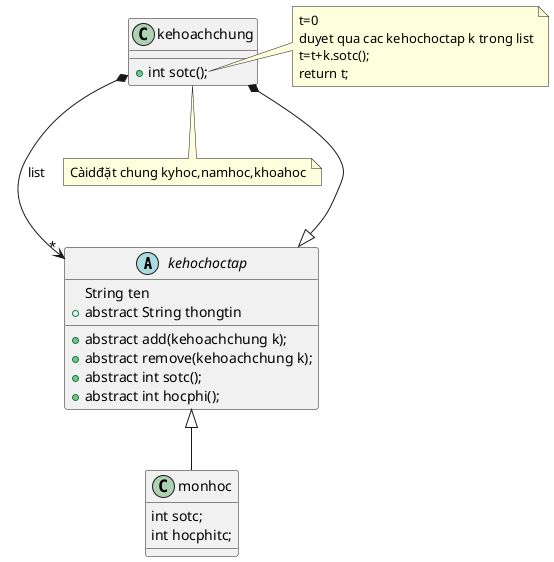 @startuml
'https://plantuml.com/class-diagram

abstract class kehochoctap{
    String ten
    + abstract add(kehoachchung k);
    +abstract remove(kehoachchung k);
    +abstract int sotc();
    +abstract int hocphi();
    +abstract String thongtin
}
class monhoc{
    int sotc;
    int hocphitc;
}
class kehoachchung{
    + int sotc();
}
kehochoctap<|--monhoc
kehochoctap<|--* kehoachchung
kehoachchung*--->"*"kehochoctap:list
note bottom of kehoachchung
Càidđặt chung kyhoc,namhoc,khoahoc
end note
note right of kehoachchung::sotc
t=0
duyet qua cac kehochoctap k trong list
t=t+k.sotc();
return t;
end note
}

@enduml